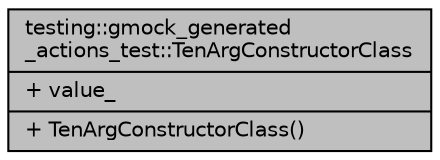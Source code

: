 digraph "testing::gmock_generated_actions_test::TenArgConstructorClass"
{
  edge [fontname="Helvetica",fontsize="10",labelfontname="Helvetica",labelfontsize="10"];
  node [fontname="Helvetica",fontsize="10",shape=record];
  Node1 [label="{testing::gmock_generated\l_actions_test::TenArgConstructorClass\n|+ value_\l|+ TenArgConstructorClass()\l}",height=0.2,width=0.4,color="black", fillcolor="grey75", style="filled", fontcolor="black"];
}
